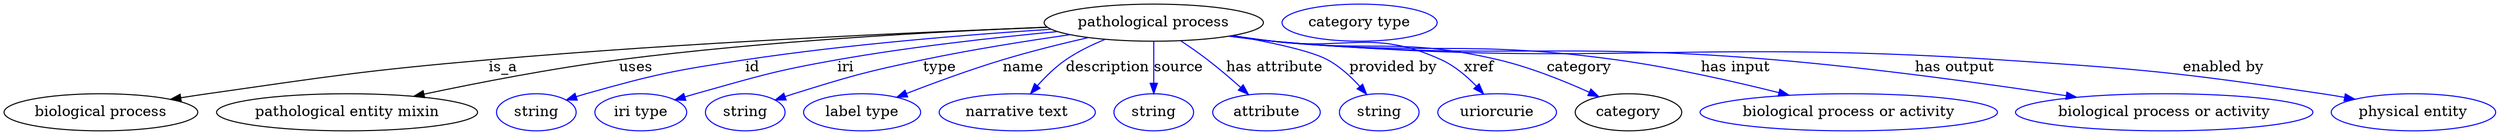 digraph {
	graph [bb="0,0,2405.9,123"];
	node [label="\N"];
	"pathological process"	[height=0.5,
		label="pathological process",
		pos="1110.6,105",
		width=2.9428];
	"biological process"	[height=0.5,
		pos="93.592,18",
		width=2.5998];
	"pathological process" -> "biological process"	[label=is_a,
		lp="482.59,61.5",
		pos="e,160.84,30.526 1007.9,100.5 880.98,95.691 658.6,85.687 468.59,69 347.28,58.346 317.14,53.253 196.59,36 188.27,34.81 179.59,33.493 \
170.95,32.135"];
	"pathological entity mixin"	[height=0.5,
		pos="331.59,18",
		width=3.5025];
	"pathological process" -> "pathological entity mixin"	[label=uses,
		lp="611.09,61.5",
		pos="e,396.09,33.507 1007.4,100.65 903.02,96.404 737.08,87.31 594.59,69 530.5,60.764 458.44,46.725 405.99,35.616"];
	id	[color=blue,
		height=0.5,
		label=string,
		pos="513.59,18",
		width=1.0652];
	"pathological process" -> id	[color=blue,
		label=id,
		lp="723.59,61.5",
		pos="e,542.59,29.954 1011.4,98.528 931.51,93.317 816.42,84.004 716.59,69 646.94,58.531 629.38,55.131 561.59,36 558.49,35.124 555.29,34.151 \
552.09,33.129",
		style=solid];
	iri	[color=blue,
		height=0.5,
		label="iri type",
		pos="614.59,18",
		width=1.2277];
	"pathological process" -> iri	[color=blue,
		label=iri,
		lp="812.59,61.5",
		pos="e,647.9,29.87 1017.4,96.372 956.57,90.645 875.53,81.613 804.59,69 743.35,58.112 728.51,52.681 668.59,36 665.02,35.006 661.33,33.935 \
657.63,32.833",
		style=solid];
	type	[color=blue,
		height=0.5,
		label=string,
		pos="715.59,18",
		width=1.0652];
	"pathological process" -> type	[color=blue,
		label=type,
		lp="903.59,61.5",
		pos="e,744.54,29.926 1029.7,93.343 987.22,87.231 934.38,78.821 887.59,69 831.36,57.197 817.44,53.122 762.59,36 759.84,35.139 757,34.215 \
754.16,33.259",
		style=solid];
	name	[color=blue,
		height=0.5,
		label="label type",
		pos="828.59,18",
		width=1.5707];
	"pathological process" -> name	[color=blue,
		label=name,
		lp="984.59,61.5",
		pos="e,862.03,32.541 1047.3,90.523 1021.5,84.586 991.41,77.114 964.59,69 932.96,59.43 897.98,46.515 871.42,36.209",
		style=solid];
	description	[color=blue,
		height=0.5,
		label="narrative text",
		pos="978.59,18",
		width=2.0943];
	"pathological process" -> description	[color=blue,
		label=description,
		lp="1066.1,61.5",
		pos="e,991.48,36.071 1063.3,88.681 1050.5,83.445 1037,76.879 1025.6,69 1015.5,62.064 1006,52.657 998.15,43.873",
		style=solid];
	source	[color=blue,
		height=0.5,
		label=string,
		pos="1110.6,18",
		width=1.0652];
	"pathological process" -> source	[color=blue,
		label=source,
		lp="1134.6,61.5",
		pos="e,1110.6,36.175 1110.6,86.799 1110.6,75.163 1110.6,59.548 1110.6,46.237",
		style=solid];
	"has attribute"	[color=blue,
		height=0.5,
		label=attribute,
		pos="1218.6,18",
		width=1.4443];
	"pathological process" -> "has attribute"	[color=blue,
		label="has attribute",
		lp="1227.6,61.5",
		pos="e,1201.5,35.398 1136.7,87.41 1145.2,81.799 1154.4,75.344 1162.6,69 1173.2,60.752 1184.4,51.036 1193.9,42.372",
		style=solid];
	"provided by"	[color=blue,
		height=0.5,
		label=string,
		pos="1326.6,18",
		width=1.0652];
	"pathological process" -> "provided by"	[color=blue,
		label="provided by",
		lp="1341.1,61.5",
		pos="e,1315,35.469 1187.4,92.505 1223.8,86.164 1262.7,77.802 1278.6,69 1290,62.689 1300.3,52.772 1308.5,43.428",
		style=solid];
	xref	[color=blue,
		height=0.5,
		label=uriorcurie,
		pos="1440.6,18",
		width=1.5887];
	"pathological process" -> xref	[color=blue,
		label=xref,
		lp="1424.1,61.5",
		pos="e,1427.7,35.913 1186.3,92.409 1199.4,90.52 1212.9,88.645 1225.6,87 1297.4,77.702 1321.8,99.428 1387.6,69 1400.3,63.131 1411.9,53.016 \
1421,43.414",
		style=solid];
	category	[height=0.5,
		pos="1567.6,18",
		width=1.4263];
	"pathological process" -> category	[color=blue,
		label=category,
		lp="1520.1,61.5",
		pos="e,1539.1,33.245 1185.4,92.24 1198.7,90.338 1212.6,88.502 1225.6,87 1321.7,75.918 1348.4,91.217 1442.6,69 1472.9,61.847 1505.6,48.586 \
1529.9,37.518",
		style=solid];
	"has input"	[color=blue,
		height=0.5,
		label="biological process or activity",
		pos="1780.6,18",
		width=3.9899];
	"pathological process" -> "has input"	[color=blue,
		label="has input",
		lp="1671.1,61.5",
		pos="e,1722.8,34.593 1184.4,92.062 1198.1,90.143 1212.2,88.348 1225.6,87 1371.7,72.244 1410.1,88.999 1555.6,69 1609,61.655 1668.6,48.181 \
1713,37.07",
		style=solid];
	"has output"	[color=blue,
		height=0.5,
		label="biological process or activity",
		pos="2085.6,18",
		width=3.9899];
	"pathological process" -> "has output"	[color=blue,
		label="has output",
		lp="1883.1,61.5",
		pos="e,2000.9,32.569 1183.8,91.958 1197.6,90.025 1212,88.252 1225.6,87 1439.5,67.263 1494.5,87.142 1708.6,69 1805.1,60.822 1914.8,45.603 \
1990.8,34.095",
		style=solid];
	"enabled by"	[color=blue,
		height=0.5,
		label="physical entity",
		pos="2326.6,18",
		width=2.2026];
	"pathological process" -> "enabled by"	[color=blue,
		label="enabled by",
		lp="2143.1,61.5",
		pos="e,2269.9,30.691 1183.4,91.874 1197.4,89.936 1211.9,88.182 1225.6,87 1535.6,60.195 1615,89.331 1925.6,69 2065.2,59.862 2100.2,56.618 \
2238.6,36 2245.4,34.983 2252.5,33.808 2259.6,32.561",
		style=solid];
	"named thing_category"	[color=blue,
		height=0.5,
		label="category type",
		pos="1309.6,105",
		width=2.0762];
}
